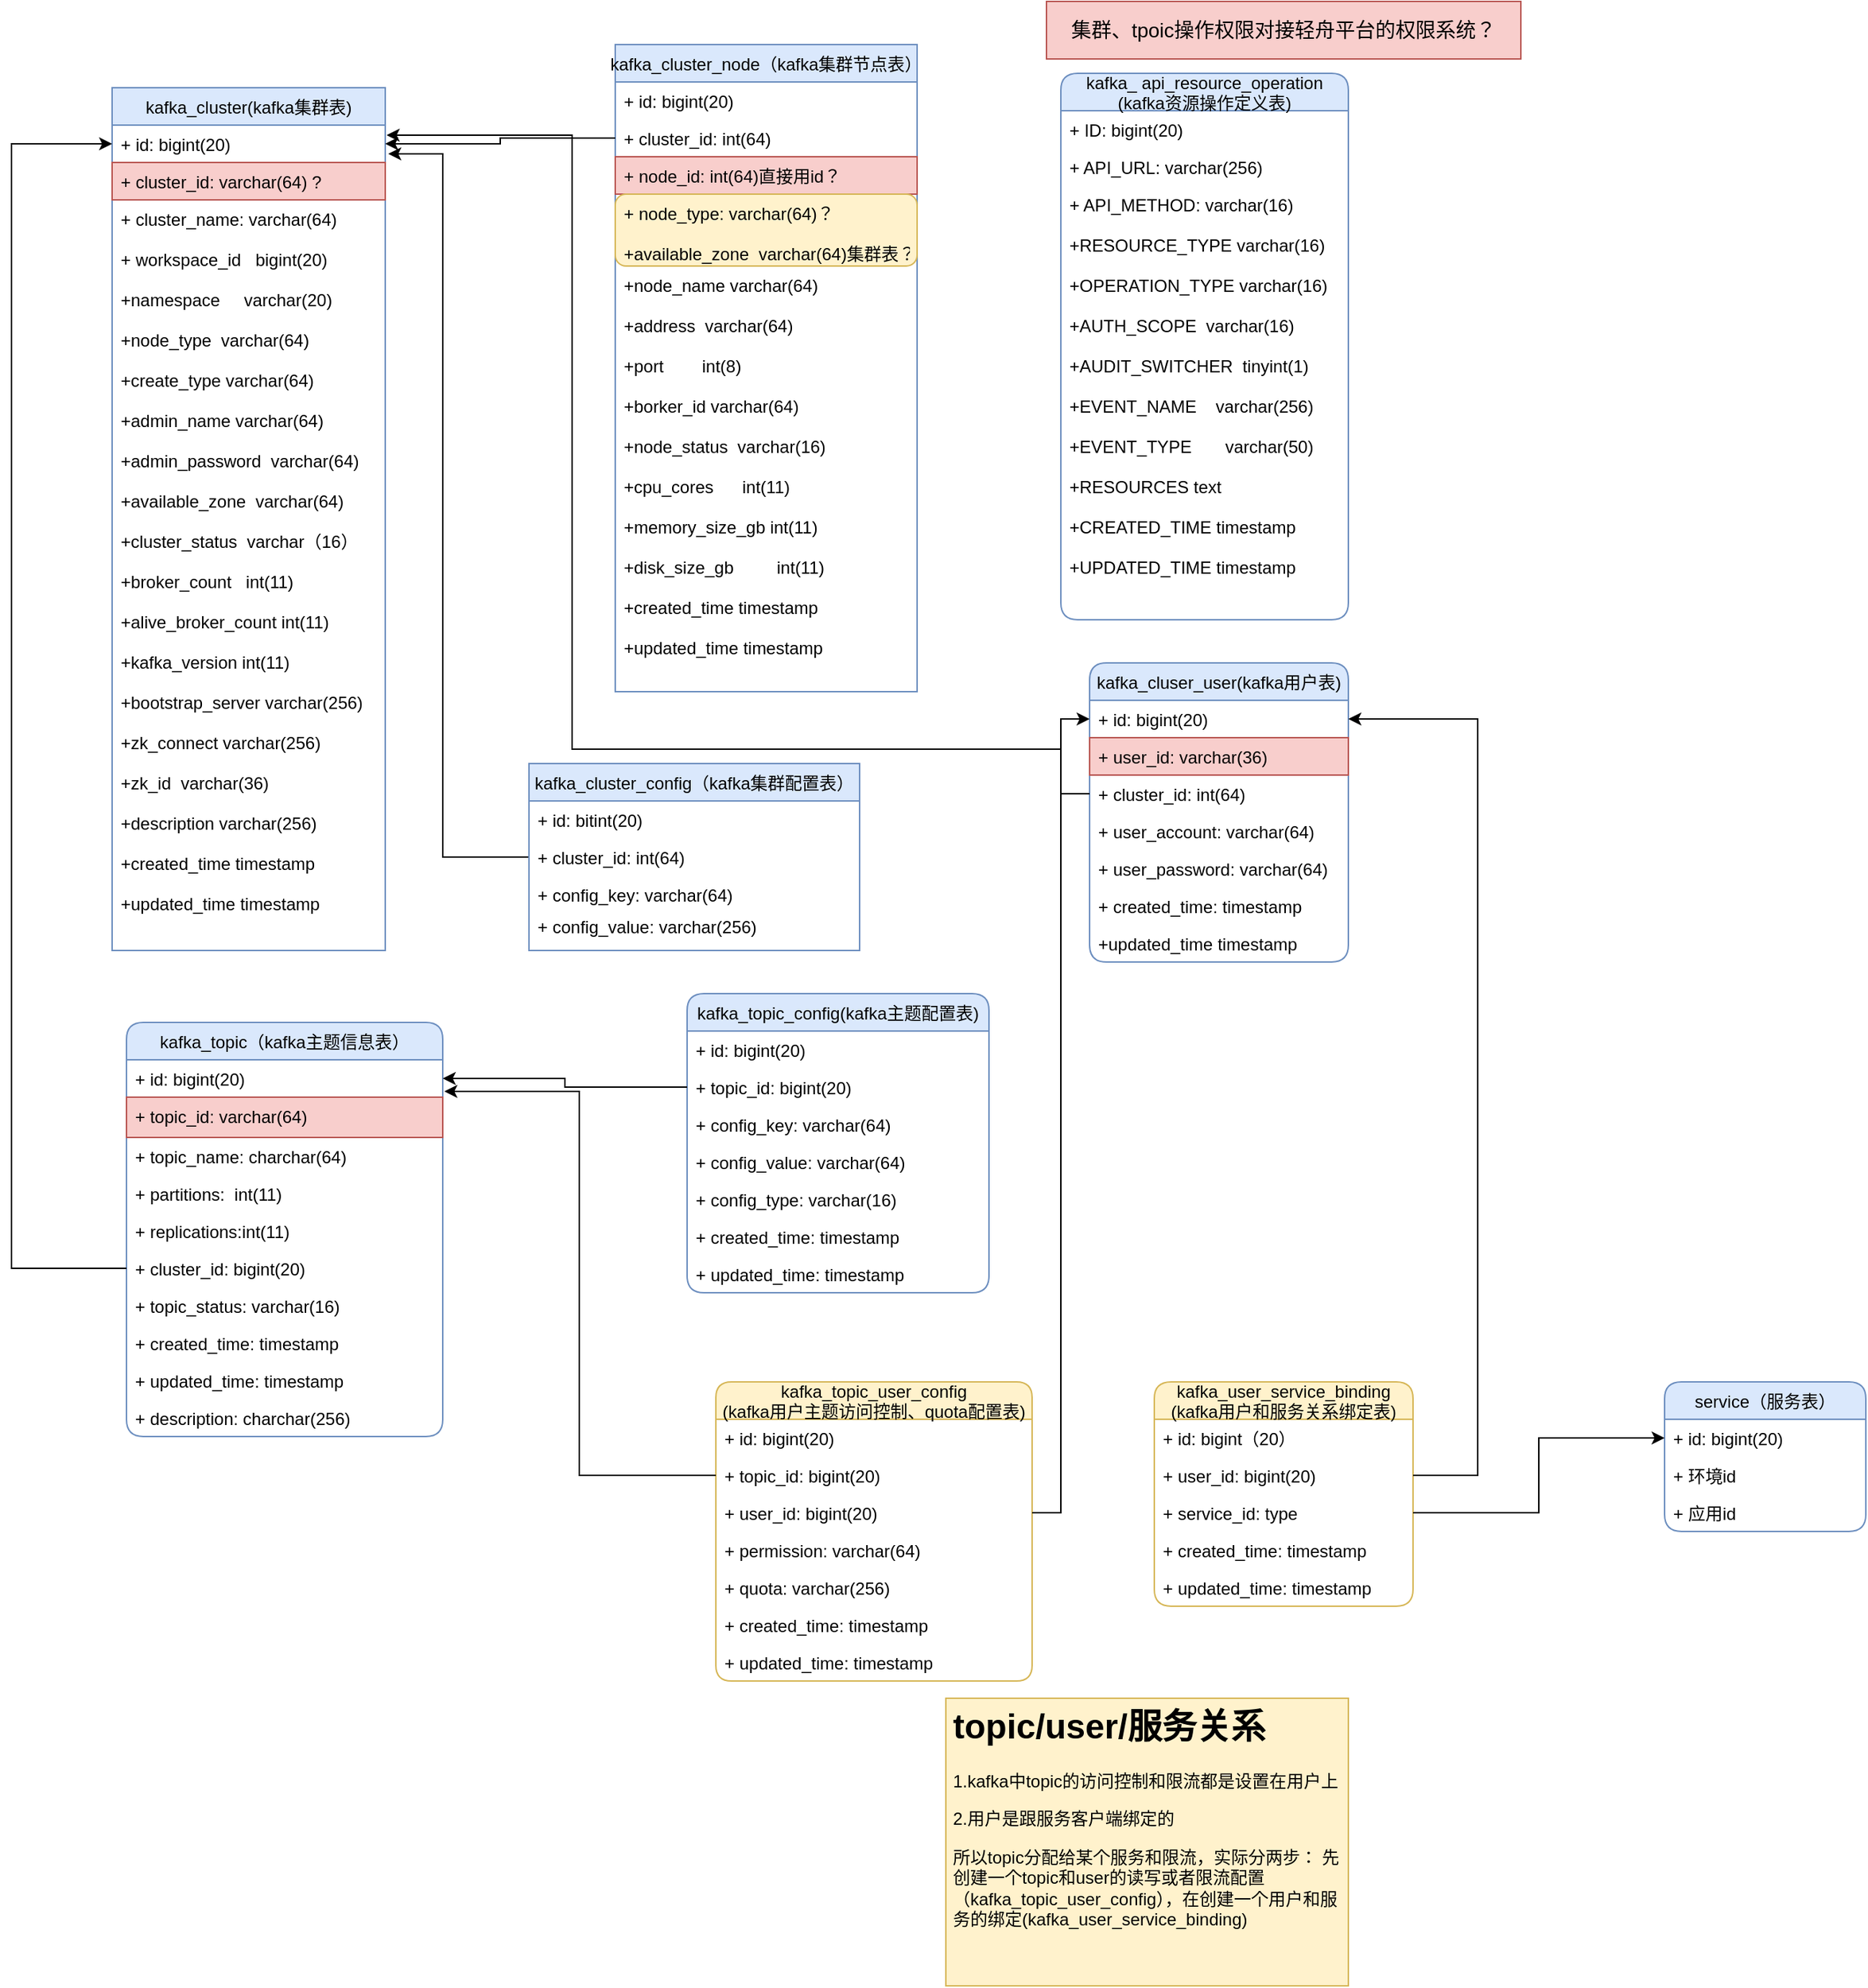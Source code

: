<mxfile version="14.7.2" type="github">
  <diagram name="Page-1" id="9f46799a-70d6-7492-0946-bef42562c5a5">
    <mxGraphModel dx="787" dy="461" grid="1" gridSize="10" guides="1" tooltips="1" connect="1" arrows="1" fold="1" page="1" pageScale="1" pageWidth="1100" pageHeight="850" background="none" math="0" shadow="0">
      <root>
        <mxCell id="0" />
        <mxCell id="1" parent="0" />
        <mxCell id="GtaQLyDvOYzaf2lnGROW-2" value="kafka_cluster(kafka集群表)" style="swimlane;fontStyle=0;childLayout=stackLayout;horizontal=1;startSize=26;fillColor=#dae8fc;horizontalStack=0;resizeParent=1;resizeParentMax=0;resizeLast=0;collapsible=1;marginBottom=0;strokeColor=#6c8ebf;" vertex="1" parent="1">
          <mxGeometry x="190" y="140" width="190" height="600" as="geometry">
            <mxRectangle x="190" y="140" width="100" height="26" as="alternateBounds" />
          </mxGeometry>
        </mxCell>
        <mxCell id="GtaQLyDvOYzaf2lnGROW-3" value="+ id: bigint(20)" style="text;strokeColor=none;fillColor=none;align=left;verticalAlign=top;spacingLeft=4;spacingRight=4;overflow=hidden;rotatable=0;points=[[0,0.5],[1,0.5]];portConstraint=eastwest;" vertex="1" parent="GtaQLyDvOYzaf2lnGROW-2">
          <mxGeometry y="26" width="190" height="26" as="geometry" />
        </mxCell>
        <mxCell id="GtaQLyDvOYzaf2lnGROW-4" value="+ cluster_id: varchar(64) ?" style="text;strokeColor=#b85450;fillColor=#f8cecc;align=left;verticalAlign=top;spacingLeft=4;spacingRight=4;overflow=hidden;rotatable=0;points=[[0,0.5],[1,0.5]];portConstraint=eastwest;" vertex="1" parent="GtaQLyDvOYzaf2lnGROW-2">
          <mxGeometry y="52" width="190" height="26" as="geometry" />
        </mxCell>
        <mxCell id="GtaQLyDvOYzaf2lnGROW-5" value="+ cluster_name: varchar(64)&#xa;&#xa;+ workspace_id   bigint(20)&#xa;&#xa;+namespace     varchar(20)&#xa;&#xa;+node_type  varchar(64)&#xa;&#xa;+create_type varchar(64)&#xa;&#xa;+admin_name varchar(64)&#xa;&#xa;+admin_password  varchar(64)&#xa;&#xa;+available_zone  varchar(64)&#xa;&#xa;+cluster_status  varchar（16）&#xa;&#xa;+broker_count   int(11)&#xa;&#xa;+alive_broker_count int(11)&#xa;&#xa;+kafka_version int(11)&#xa;&#xa;+bootstrap_server varchar(256)&#xa;&#xa;+zk_connect varchar(256)&#xa;&#xa;+zk_id  varchar(36)&#xa;&#xa;+description varchar(256) &#xa;&#xa;+created_time timestamp&#xa;&#xa;+updated_time timestamp" style="text;strokeColor=none;fillColor=none;align=left;verticalAlign=top;spacingLeft=4;spacingRight=4;overflow=hidden;rotatable=0;points=[[0,0.5],[1,0.5]];portConstraint=eastwest;" vertex="1" parent="GtaQLyDvOYzaf2lnGROW-2">
          <mxGeometry y="78" width="190" height="522" as="geometry" />
        </mxCell>
        <mxCell id="GtaQLyDvOYzaf2lnGROW-6" value="kafka_cluster_node（kafka集群节点表）" style="swimlane;fontStyle=0;childLayout=stackLayout;horizontal=1;startSize=26;fillColor=#dae8fc;horizontalStack=0;resizeParent=1;resizeParentMax=0;resizeLast=0;collapsible=1;marginBottom=0;strokeColor=#6c8ebf;" vertex="1" parent="1">
          <mxGeometry x="540" y="110" width="210" height="450" as="geometry">
            <mxRectangle x="480" y="140" width="140" height="26" as="alternateBounds" />
          </mxGeometry>
        </mxCell>
        <mxCell id="GtaQLyDvOYzaf2lnGROW-7" value="+ id: bigint(20)" style="text;strokeColor=none;fillColor=none;align=left;verticalAlign=top;spacingLeft=4;spacingRight=4;overflow=hidden;rotatable=0;points=[[0,0.5],[1,0.5]];portConstraint=eastwest;" vertex="1" parent="GtaQLyDvOYzaf2lnGROW-6">
          <mxGeometry y="26" width="210" height="26" as="geometry" />
        </mxCell>
        <mxCell id="GtaQLyDvOYzaf2lnGROW-8" value="+ cluster_id: int(64)" style="text;strokeColor=none;fillColor=none;align=left;verticalAlign=top;spacingLeft=4;spacingRight=4;overflow=hidden;rotatable=0;points=[[0,0.5],[1,0.5]];portConstraint=eastwest;" vertex="1" parent="GtaQLyDvOYzaf2lnGROW-6">
          <mxGeometry y="52" width="210" height="26" as="geometry" />
        </mxCell>
        <mxCell id="GtaQLyDvOYzaf2lnGROW-13" value="+ node_id: int(64)直接用id？" style="text;strokeColor=#b85450;fillColor=#f8cecc;align=left;verticalAlign=top;spacingLeft=4;spacingRight=4;overflow=hidden;rotatable=0;points=[[0,0.5],[1,0.5]];portConstraint=eastwest;" vertex="1" parent="GtaQLyDvOYzaf2lnGROW-6">
          <mxGeometry y="78" width="210" height="26" as="geometry" />
        </mxCell>
        <mxCell id="GtaQLyDvOYzaf2lnGROW-12" value="+ node_type: varchar(64)？&#xa;&#xa;+available_zone  varchar(64)集群表？" style="text;strokeColor=#d6b656;fillColor=#fff2cc;align=left;verticalAlign=top;spacingLeft=4;spacingRight=4;overflow=hidden;rotatable=0;points=[[0,0.5],[1,0.5]];portConstraint=eastwest;shadow=0;rounded=1;" vertex="1" parent="GtaQLyDvOYzaf2lnGROW-6">
          <mxGeometry y="104" width="210" height="50" as="geometry" />
        </mxCell>
        <mxCell id="GtaQLyDvOYzaf2lnGROW-9" value="+node_name varchar(64)&#xa;&#xa;+address  varchar(64)&#xa;&#xa;+port        int(8)&#xa;&#xa;+borker_id varchar(64)&#xa;&#xa;+node_status  varchar(16)&#xa;&#xa;+cpu_cores      int(11)&#xa;&#xa;+memory_size_gb int(11)&#xa;&#xa;+disk_size_gb         int(11)&#xa;&#xa;+created_time timestamp&#xa;&#xa;+updated_time timestamp" style="text;strokeColor=none;fillColor=none;align=left;verticalAlign=top;spacingLeft=4;spacingRight=4;overflow=hidden;rotatable=0;points=[[0,0.5],[1,0.5]];portConstraint=eastwest;" vertex="1" parent="GtaQLyDvOYzaf2lnGROW-6">
          <mxGeometry y="154" width="210" height="296" as="geometry" />
        </mxCell>
        <mxCell id="GtaQLyDvOYzaf2lnGROW-10" style="edgeStyle=orthogonalEdgeStyle;rounded=0;orthogonalLoop=1;jettySize=auto;html=1;fontColor=#000000;" edge="1" parent="1" source="GtaQLyDvOYzaf2lnGROW-8" target="GtaQLyDvOYzaf2lnGROW-3">
          <mxGeometry relative="1" as="geometry" />
        </mxCell>
        <mxCell id="GtaQLyDvOYzaf2lnGROW-19" style="edgeStyle=orthogonalEdgeStyle;rounded=0;orthogonalLoop=1;jettySize=auto;html=1;fontColor=#000000;entryX=1.011;entryY=0.769;entryDx=0;entryDy=0;entryPerimeter=0;" edge="1" parent="1" source="GtaQLyDvOYzaf2lnGROW-14" target="GtaQLyDvOYzaf2lnGROW-3">
          <mxGeometry relative="1" as="geometry">
            <mxPoint x="400" y="300" as="targetPoint" />
            <Array as="points">
              <mxPoint x="420" y="675" />
              <mxPoint x="420" y="186" />
            </Array>
          </mxGeometry>
        </mxCell>
        <mxCell id="GtaQLyDvOYzaf2lnGROW-14" value="kafka_cluster_config（kafka集群配置表）" style="swimlane;fontStyle=0;childLayout=stackLayout;horizontal=1;startSize=26;fillColor=#dae8fc;horizontalStack=0;resizeParent=1;resizeParentMax=0;resizeLast=0;collapsible=1;marginBottom=0;labelBackgroundColor=none;strokeColor=#6c8ebf;swimlaneLine=1;" vertex="1" parent="1">
          <mxGeometry x="480" y="610" width="230" height="130" as="geometry" />
        </mxCell>
        <mxCell id="GtaQLyDvOYzaf2lnGROW-15" value="+ id: bitint(20)" style="text;strokeColor=none;fillColor=none;align=left;verticalAlign=top;spacingLeft=4;spacingRight=4;overflow=hidden;rotatable=0;points=[[0,0.5],[1,0.5]];portConstraint=eastwest;" vertex="1" parent="GtaQLyDvOYzaf2lnGROW-14">
          <mxGeometry y="26" width="230" height="26" as="geometry" />
        </mxCell>
        <mxCell id="GtaQLyDvOYzaf2lnGROW-16" value="+ cluster_id: int(64)" style="text;strokeColor=none;fillColor=none;align=left;verticalAlign=top;spacingLeft=4;spacingRight=4;overflow=hidden;rotatable=0;points=[[0,0.5],[1,0.5]];portConstraint=eastwest;" vertex="1" parent="GtaQLyDvOYzaf2lnGROW-14">
          <mxGeometry y="52" width="230" height="26" as="geometry" />
        </mxCell>
        <mxCell id="GtaQLyDvOYzaf2lnGROW-17" value="+ config_key: varchar(64)" style="text;strokeColor=none;fillColor=none;align=left;verticalAlign=top;spacingLeft=4;spacingRight=4;overflow=hidden;rotatable=0;points=[[0,0.5],[1,0.5]];portConstraint=eastwest;" vertex="1" parent="GtaQLyDvOYzaf2lnGROW-14">
          <mxGeometry y="78" width="230" height="22" as="geometry" />
        </mxCell>
        <mxCell id="GtaQLyDvOYzaf2lnGROW-18" value="+ config_value: varchar(256)" style="text;strokeColor=none;fillColor=none;align=left;verticalAlign=top;spacingLeft=4;spacingRight=4;overflow=hidden;rotatable=0;points=[[0,0.5],[1,0.5]];portConstraint=eastwest;" vertex="1" parent="GtaQLyDvOYzaf2lnGROW-14">
          <mxGeometry y="100" width="230" height="30" as="geometry" />
        </mxCell>
        <mxCell id="GtaQLyDvOYzaf2lnGROW-20" value="kafka_ api_resource_operation&#xa;(kafka资源操作定义表)" style="swimlane;fontStyle=0;childLayout=stackLayout;horizontal=1;startSize=26;fillColor=#dae8fc;horizontalStack=0;resizeParent=1;resizeParentMax=0;resizeLast=0;collapsible=1;marginBottom=0;rounded=1;shadow=0;labelBackgroundColor=none;strokeColor=#6c8ebf;" vertex="1" parent="1">
          <mxGeometry x="850" y="130" width="200" height="380" as="geometry" />
        </mxCell>
        <mxCell id="GtaQLyDvOYzaf2lnGROW-21" value="+ ID: bigint(20)" style="text;strokeColor=none;fillColor=none;align=left;verticalAlign=top;spacingLeft=4;spacingRight=4;overflow=hidden;rotatable=0;points=[[0,0.5],[1,0.5]];portConstraint=eastwest;" vertex="1" parent="GtaQLyDvOYzaf2lnGROW-20">
          <mxGeometry y="26" width="200" height="26" as="geometry" />
        </mxCell>
        <mxCell id="GtaQLyDvOYzaf2lnGROW-22" value="+ API_URL: varchar(256)" style="text;strokeColor=none;fillColor=none;align=left;verticalAlign=top;spacingLeft=4;spacingRight=4;overflow=hidden;rotatable=0;points=[[0,0.5],[1,0.5]];portConstraint=eastwest;" vertex="1" parent="GtaQLyDvOYzaf2lnGROW-20">
          <mxGeometry y="52" width="200" height="26" as="geometry" />
        </mxCell>
        <mxCell id="GtaQLyDvOYzaf2lnGROW-23" value="+ API_METHOD: varchar(16)&#xa;&#xa;+RESOURCE_TYPE varchar(16)&#xa;&#xa;+OPERATION_TYPE varchar(16)&#xa;&#xa;+AUTH_SCOPE  varchar(16)&#xa;&#xa;+AUDIT_SWITCHER  tinyint(1)&#xa;&#xa;+EVENT_NAME    varchar(256)&#xa;&#xa;+EVENT_TYPE       varchar(50)&#xa;&#xa;+RESOURCES text&#xa;&#xa;+CREATED_TIME timestamp&#xa;&#xa;+UPDATED_TIME timestamp&#xa;&#xa;" style="text;strokeColor=none;fillColor=none;align=left;verticalAlign=top;spacingLeft=4;spacingRight=4;overflow=hidden;rotatable=0;points=[[0,0.5],[1,0.5]];portConstraint=eastwest;" vertex="1" parent="GtaQLyDvOYzaf2lnGROW-20">
          <mxGeometry y="78" width="200" height="302" as="geometry" />
        </mxCell>
        <mxCell id="GtaQLyDvOYzaf2lnGROW-24" value="kafka_cluser_user(kafka用户表)" style="swimlane;fontStyle=0;childLayout=stackLayout;horizontal=1;startSize=26;fillColor=#dae8fc;horizontalStack=0;resizeParent=1;resizeParentMax=0;resizeLast=0;collapsible=1;marginBottom=0;rounded=1;shadow=0;labelBackgroundColor=none;strokeColor=#6c8ebf;" vertex="1" parent="1">
          <mxGeometry x="870" y="540" width="180" height="208" as="geometry" />
        </mxCell>
        <mxCell id="GtaQLyDvOYzaf2lnGROW-25" value="+ id: bigint(20)" style="text;strokeColor=none;fillColor=none;align=left;verticalAlign=top;spacingLeft=4;spacingRight=4;overflow=hidden;rotatable=0;points=[[0,0.5],[1,0.5]];portConstraint=eastwest;" vertex="1" parent="GtaQLyDvOYzaf2lnGROW-24">
          <mxGeometry y="26" width="180" height="26" as="geometry" />
        </mxCell>
        <mxCell id="GtaQLyDvOYzaf2lnGROW-26" value="+ user_id: varchar(36)" style="text;strokeColor=#b85450;fillColor=#f8cecc;align=left;verticalAlign=top;spacingLeft=4;spacingRight=4;overflow=hidden;rotatable=0;points=[[0,0.5],[1,0.5]];portConstraint=eastwest;" vertex="1" parent="GtaQLyDvOYzaf2lnGROW-24">
          <mxGeometry y="52" width="180" height="26" as="geometry" />
        </mxCell>
        <mxCell id="GtaQLyDvOYzaf2lnGROW-28" value="+ cluster_id: int(64)&#xa;&#xa;&#xa;" style="text;strokeColor=none;fillColor=none;align=left;verticalAlign=top;spacingLeft=4;spacingRight=4;overflow=hidden;rotatable=0;points=[[0,0.5],[1,0.5]];portConstraint=eastwest;" vertex="1" parent="GtaQLyDvOYzaf2lnGROW-24">
          <mxGeometry y="78" width="180" height="26" as="geometry" />
        </mxCell>
        <mxCell id="GtaQLyDvOYzaf2lnGROW-32" value="+ user_account: varchar(64)&#xa;&#xa;&#xa;" style="text;strokeColor=none;fillColor=none;align=left;verticalAlign=top;spacingLeft=4;spacingRight=4;overflow=hidden;rotatable=0;points=[[0,0.5],[1,0.5]];portConstraint=eastwest;" vertex="1" parent="GtaQLyDvOYzaf2lnGROW-24">
          <mxGeometry y="104" width="180" height="26" as="geometry" />
        </mxCell>
        <mxCell id="GtaQLyDvOYzaf2lnGROW-31" value="+ user_password: varchar(64)&#xa;" style="text;strokeColor=none;fillColor=none;align=left;verticalAlign=top;spacingLeft=4;spacingRight=4;overflow=hidden;rotatable=0;points=[[0,0.5],[1,0.5]];portConstraint=eastwest;" vertex="1" parent="GtaQLyDvOYzaf2lnGROW-24">
          <mxGeometry y="130" width="180" height="26" as="geometry" />
        </mxCell>
        <mxCell id="GtaQLyDvOYzaf2lnGROW-30" value="+ created_time: timestamp&#xa;&#xa;&#xa;" style="text;strokeColor=none;fillColor=none;align=left;verticalAlign=top;spacingLeft=4;spacingRight=4;overflow=hidden;rotatable=0;points=[[0,0.5],[1,0.5]];portConstraint=eastwest;" vertex="1" parent="GtaQLyDvOYzaf2lnGROW-24">
          <mxGeometry y="156" width="180" height="26" as="geometry" />
        </mxCell>
        <mxCell id="GtaQLyDvOYzaf2lnGROW-27" value="+updated_time timestamp" style="text;strokeColor=none;fillColor=none;align=left;verticalAlign=top;spacingLeft=4;spacingRight=4;overflow=hidden;rotatable=0;points=[[0,0.5],[1,0.5]];portConstraint=eastwest;" vertex="1" parent="GtaQLyDvOYzaf2lnGROW-24">
          <mxGeometry y="182" width="180" height="26" as="geometry" />
        </mxCell>
        <mxCell id="GtaQLyDvOYzaf2lnGROW-33" value="&lt;font style=&quot;font-size: 14px&quot;&gt;集群、tpoic操作权限对接轻舟平台的权限系统？&lt;/font&gt;" style="text;html=1;strokeColor=#b85450;fillColor=#f8cecc;align=center;verticalAlign=middle;whiteSpace=wrap;rounded=0;shadow=0;labelBackgroundColor=none;strokeWidth=1;" vertex="1" parent="1">
          <mxGeometry x="840" y="80" width="330" height="40" as="geometry" />
        </mxCell>
        <mxCell id="GtaQLyDvOYzaf2lnGROW-34" value="kafka_topic（kafka主题信息表）" style="swimlane;fontStyle=0;childLayout=stackLayout;horizontal=1;startSize=26;fillColor=#dae8fc;horizontalStack=0;resizeParent=1;resizeParentMax=0;resizeLast=0;collapsible=1;marginBottom=0;rounded=1;shadow=0;labelBackgroundColor=none;strokeColor=#6c8ebf;strokeWidth=1;" vertex="1" parent="1">
          <mxGeometry x="200" y="790" width="220" height="288" as="geometry" />
        </mxCell>
        <mxCell id="GtaQLyDvOYzaf2lnGROW-35" value="+ id: bigint(20)" style="text;strokeColor=none;fillColor=none;align=left;verticalAlign=top;spacingLeft=4;spacingRight=4;overflow=hidden;rotatable=0;points=[[0,0.5],[1,0.5]];portConstraint=eastwest;" vertex="1" parent="GtaQLyDvOYzaf2lnGROW-34">
          <mxGeometry y="26" width="220" height="26" as="geometry" />
        </mxCell>
        <mxCell id="GtaQLyDvOYzaf2lnGROW-36" value="+ topic_id: varchar(64)" style="text;strokeColor=#b85450;fillColor=#f8cecc;align=left;verticalAlign=top;spacingLeft=4;spacingRight=4;overflow=hidden;rotatable=0;points=[[0,0.5],[1,0.5]];portConstraint=eastwest;" vertex="1" parent="GtaQLyDvOYzaf2lnGROW-34">
          <mxGeometry y="52" width="220" height="28" as="geometry" />
        </mxCell>
        <mxCell id="GtaQLyDvOYzaf2lnGROW-43" value="+ topic_name: charchar(64)" style="text;strokeColor=none;fillColor=none;align=left;verticalAlign=top;spacingLeft=4;spacingRight=4;overflow=hidden;rotatable=0;points=[[0,0.5],[1,0.5]];portConstraint=eastwest;" vertex="1" parent="GtaQLyDvOYzaf2lnGROW-34">
          <mxGeometry y="80" width="220" height="26" as="geometry" />
        </mxCell>
        <mxCell id="GtaQLyDvOYzaf2lnGROW-42" value="+ partitions:  int(11)" style="text;strokeColor=none;fillColor=none;align=left;verticalAlign=top;spacingLeft=4;spacingRight=4;overflow=hidden;rotatable=0;points=[[0,0.5],[1,0.5]];portConstraint=eastwest;" vertex="1" parent="GtaQLyDvOYzaf2lnGROW-34">
          <mxGeometry y="106" width="220" height="26" as="geometry" />
        </mxCell>
        <mxCell id="GtaQLyDvOYzaf2lnGROW-41" value="+ replications:int(11)" style="text;strokeColor=none;fillColor=none;align=left;verticalAlign=top;spacingLeft=4;spacingRight=4;overflow=hidden;rotatable=0;points=[[0,0.5],[1,0.5]];portConstraint=eastwest;" vertex="1" parent="GtaQLyDvOYzaf2lnGROW-34">
          <mxGeometry y="132" width="220" height="26" as="geometry" />
        </mxCell>
        <mxCell id="GtaQLyDvOYzaf2lnGROW-40" value="+ cluster_id: bigint(20)" style="text;strokeColor=none;fillColor=none;align=left;verticalAlign=top;spacingLeft=4;spacingRight=4;overflow=hidden;rotatable=0;points=[[0,0.5],[1,0.5]];portConstraint=eastwest;" vertex="1" parent="GtaQLyDvOYzaf2lnGROW-34">
          <mxGeometry y="158" width="220" height="26" as="geometry" />
        </mxCell>
        <mxCell id="GtaQLyDvOYzaf2lnGROW-39" value="+ topic_status: varchar(16)" style="text;strokeColor=none;fillColor=none;align=left;verticalAlign=top;spacingLeft=4;spacingRight=4;overflow=hidden;rotatable=0;points=[[0,0.5],[1,0.5]];portConstraint=eastwest;" vertex="1" parent="GtaQLyDvOYzaf2lnGROW-34">
          <mxGeometry y="184" width="220" height="26" as="geometry" />
        </mxCell>
        <mxCell id="GtaQLyDvOYzaf2lnGROW-46" value="+ created_time: timestamp" style="text;strokeColor=none;fillColor=none;align=left;verticalAlign=top;spacingLeft=4;spacingRight=4;overflow=hidden;rotatable=0;points=[[0,0.5],[1,0.5]];portConstraint=eastwest;" vertex="1" parent="GtaQLyDvOYzaf2lnGROW-34">
          <mxGeometry y="210" width="220" height="26" as="geometry" />
        </mxCell>
        <mxCell id="GtaQLyDvOYzaf2lnGROW-38" value="+ updated_time: timestamp" style="text;strokeColor=none;fillColor=none;align=left;verticalAlign=top;spacingLeft=4;spacingRight=4;overflow=hidden;rotatable=0;points=[[0,0.5],[1,0.5]];portConstraint=eastwest;" vertex="1" parent="GtaQLyDvOYzaf2lnGROW-34">
          <mxGeometry y="236" width="220" height="26" as="geometry" />
        </mxCell>
        <mxCell id="GtaQLyDvOYzaf2lnGROW-37" value="+ description: charchar(256)" style="text;strokeColor=none;fillColor=none;align=left;verticalAlign=top;spacingLeft=4;spacingRight=4;overflow=hidden;rotatable=0;points=[[0,0.5],[1,0.5]];portConstraint=eastwest;" vertex="1" parent="GtaQLyDvOYzaf2lnGROW-34">
          <mxGeometry y="262" width="220" height="26" as="geometry" />
        </mxCell>
        <mxCell id="GtaQLyDvOYzaf2lnGROW-45" style="edgeStyle=orthogonalEdgeStyle;rounded=0;orthogonalLoop=1;jettySize=auto;html=1;fontColor=#000000;entryX=0;entryY=0.5;entryDx=0;entryDy=0;" edge="1" parent="1" source="GtaQLyDvOYzaf2lnGROW-40" target="GtaQLyDvOYzaf2lnGROW-3">
          <mxGeometry relative="1" as="geometry">
            <mxPoint x="130" y="440" as="targetPoint" />
            <Array as="points">
              <mxPoint x="120" y="961" />
              <mxPoint x="120" y="179" />
            </Array>
          </mxGeometry>
        </mxCell>
        <mxCell id="GtaQLyDvOYzaf2lnGROW-47" style="edgeStyle=orthogonalEdgeStyle;rounded=0;orthogonalLoop=1;jettySize=auto;html=1;entryX=1.005;entryY=0.269;entryDx=0;entryDy=0;entryPerimeter=0;fontColor=#000000;exitX=0;exitY=0.5;exitDx=0;exitDy=0;" edge="1" parent="1" source="GtaQLyDvOYzaf2lnGROW-28" target="GtaQLyDvOYzaf2lnGROW-3">
          <mxGeometry relative="1" as="geometry">
            <Array as="points">
              <mxPoint x="850" y="631" />
              <mxPoint x="850" y="600" />
              <mxPoint x="510" y="600" />
              <mxPoint x="510" y="173" />
            </Array>
          </mxGeometry>
        </mxCell>
        <mxCell id="GtaQLyDvOYzaf2lnGROW-57" value="kafka_topic_config(kafka主题配置表)" style="swimlane;fontStyle=0;childLayout=stackLayout;horizontal=1;startSize=26;fillColor=#dae8fc;horizontalStack=0;resizeParent=1;resizeParentMax=0;resizeLast=0;collapsible=1;marginBottom=0;rounded=1;shadow=0;labelBackgroundColor=none;strokeColor=#6c8ebf;strokeWidth=1;" vertex="1" parent="1">
          <mxGeometry x="590" y="770" width="210" height="208" as="geometry" />
        </mxCell>
        <mxCell id="GtaQLyDvOYzaf2lnGROW-58" value="+ id: bigint(20)" style="text;strokeColor=none;fillColor=none;align=left;verticalAlign=top;spacingLeft=4;spacingRight=4;overflow=hidden;rotatable=0;points=[[0,0.5],[1,0.5]];portConstraint=eastwest;" vertex="1" parent="GtaQLyDvOYzaf2lnGROW-57">
          <mxGeometry y="26" width="210" height="26" as="geometry" />
        </mxCell>
        <mxCell id="GtaQLyDvOYzaf2lnGROW-59" value="+ topic_id: bigint(20)" style="text;strokeColor=none;fillColor=none;align=left;verticalAlign=top;spacingLeft=4;spacingRight=4;overflow=hidden;rotatable=0;points=[[0,0.5],[1,0.5]];portConstraint=eastwest;" vertex="1" parent="GtaQLyDvOYzaf2lnGROW-57">
          <mxGeometry y="52" width="210" height="26" as="geometry" />
        </mxCell>
        <mxCell id="GtaQLyDvOYzaf2lnGROW-64" value="+ config_key: varchar(64)" style="text;strokeColor=none;fillColor=none;align=left;verticalAlign=top;spacingLeft=4;spacingRight=4;overflow=hidden;rotatable=0;points=[[0,0.5],[1,0.5]];portConstraint=eastwest;fontColor=#000000;" vertex="1" parent="GtaQLyDvOYzaf2lnGROW-57">
          <mxGeometry y="78" width="210" height="26" as="geometry" />
        </mxCell>
        <mxCell id="GtaQLyDvOYzaf2lnGROW-65" value="+ config_value: varchar(64)" style="text;strokeColor=none;fillColor=none;align=left;verticalAlign=top;spacingLeft=4;spacingRight=4;overflow=hidden;rotatable=0;points=[[0,0.5],[1,0.5]];portConstraint=eastwest;fontColor=#000000;" vertex="1" parent="GtaQLyDvOYzaf2lnGROW-57">
          <mxGeometry y="104" width="210" height="26" as="geometry" />
        </mxCell>
        <mxCell id="GtaQLyDvOYzaf2lnGROW-63" value="+ config_type: varchar(16)" style="text;strokeColor=none;fillColor=none;align=left;verticalAlign=top;spacingLeft=4;spacingRight=4;overflow=hidden;rotatable=0;points=[[0,0.5],[1,0.5]];portConstraint=eastwest;fontColor=#000000;" vertex="1" parent="GtaQLyDvOYzaf2lnGROW-57">
          <mxGeometry y="130" width="210" height="26" as="geometry" />
        </mxCell>
        <mxCell id="GtaQLyDvOYzaf2lnGROW-66" value="+ created_time: timestamp" style="text;strokeColor=none;fillColor=none;align=left;verticalAlign=top;spacingLeft=4;spacingRight=4;overflow=hidden;rotatable=0;points=[[0,0.5],[1,0.5]];portConstraint=eastwest;fontColor=#000000;" vertex="1" parent="GtaQLyDvOYzaf2lnGROW-57">
          <mxGeometry y="156" width="210" height="26" as="geometry" />
        </mxCell>
        <mxCell id="GtaQLyDvOYzaf2lnGROW-60" value="+ updated_time: timestamp" style="text;strokeColor=none;fillColor=none;align=left;verticalAlign=top;spacingLeft=4;spacingRight=4;overflow=hidden;rotatable=0;points=[[0,0.5],[1,0.5]];portConstraint=eastwest;" vertex="1" parent="GtaQLyDvOYzaf2lnGROW-57">
          <mxGeometry y="182" width="210" height="26" as="geometry" />
        </mxCell>
        <mxCell id="GtaQLyDvOYzaf2lnGROW-62" style="edgeStyle=orthogonalEdgeStyle;rounded=0;orthogonalLoop=1;jettySize=auto;html=1;entryX=1;entryY=0.5;entryDx=0;entryDy=0;fontColor=#000000;" edge="1" parent="1" source="GtaQLyDvOYzaf2lnGROW-59" target="GtaQLyDvOYzaf2lnGROW-35">
          <mxGeometry relative="1" as="geometry" />
        </mxCell>
        <mxCell id="GtaQLyDvOYzaf2lnGROW-67" value="kafka_topic_user_config&#xa;(kafka用户主题访问控制、quota配置表)" style="swimlane;fontStyle=0;childLayout=stackLayout;horizontal=1;startSize=26;fillColor=#fff2cc;horizontalStack=0;resizeParent=1;resizeParentMax=0;resizeLast=0;collapsible=1;marginBottom=0;rounded=1;shadow=0;labelBackgroundColor=none;strokeColor=#d6b656;strokeWidth=1;arcSize=14;" vertex="1" parent="1">
          <mxGeometry x="610" y="1040" width="220" height="208" as="geometry" />
        </mxCell>
        <mxCell id="GtaQLyDvOYzaf2lnGROW-68" value="+ id: bigint(20)" style="text;strokeColor=none;fillColor=none;align=left;verticalAlign=top;spacingLeft=4;spacingRight=4;overflow=hidden;rotatable=0;points=[[0,0.5],[1,0.5]];portConstraint=eastwest;" vertex="1" parent="GtaQLyDvOYzaf2lnGROW-67">
          <mxGeometry y="26" width="220" height="26" as="geometry" />
        </mxCell>
        <mxCell id="GtaQLyDvOYzaf2lnGROW-69" value="+ topic_id: bigint(20)" style="text;strokeColor=none;fillColor=none;align=left;verticalAlign=top;spacingLeft=4;spacingRight=4;overflow=hidden;rotatable=0;points=[[0,0.5],[1,0.5]];portConstraint=eastwest;" vertex="1" parent="GtaQLyDvOYzaf2lnGROW-67">
          <mxGeometry y="52" width="220" height="26" as="geometry" />
        </mxCell>
        <mxCell id="GtaQLyDvOYzaf2lnGROW-74" value="+ user_id: bigint(20)" style="text;strokeColor=none;fillColor=none;align=left;verticalAlign=top;spacingLeft=4;spacingRight=4;overflow=hidden;rotatable=0;points=[[0,0.5],[1,0.5]];portConstraint=eastwest;" vertex="1" parent="GtaQLyDvOYzaf2lnGROW-67">
          <mxGeometry y="78" width="220" height="26" as="geometry" />
        </mxCell>
        <mxCell id="GtaQLyDvOYzaf2lnGROW-76" value="+ permission: varchar(64)" style="text;strokeColor=none;fillColor=none;align=left;verticalAlign=top;spacingLeft=4;spacingRight=4;overflow=hidden;rotatable=0;points=[[0,0.5],[1,0.5]];portConstraint=eastwest;" vertex="1" parent="GtaQLyDvOYzaf2lnGROW-67">
          <mxGeometry y="104" width="220" height="26" as="geometry" />
        </mxCell>
        <mxCell id="GtaQLyDvOYzaf2lnGROW-75" value="+ quota: varchar(256)" style="text;strokeColor=none;fillColor=none;align=left;verticalAlign=top;spacingLeft=4;spacingRight=4;overflow=hidden;rotatable=0;points=[[0,0.5],[1,0.5]];portConstraint=eastwest;" vertex="1" parent="GtaQLyDvOYzaf2lnGROW-67">
          <mxGeometry y="130" width="220" height="26" as="geometry" />
        </mxCell>
        <mxCell id="GtaQLyDvOYzaf2lnGROW-73" value="+ created_time: timestamp" style="text;strokeColor=none;fillColor=none;align=left;verticalAlign=top;spacingLeft=4;spacingRight=4;overflow=hidden;rotatable=0;points=[[0,0.5],[1,0.5]];portConstraint=eastwest;" vertex="1" parent="GtaQLyDvOYzaf2lnGROW-67">
          <mxGeometry y="156" width="220" height="26" as="geometry" />
        </mxCell>
        <mxCell id="GtaQLyDvOYzaf2lnGROW-70" value="+ updated_time: timestamp" style="text;strokeColor=none;fillColor=none;align=left;verticalAlign=top;spacingLeft=4;spacingRight=4;overflow=hidden;rotatable=0;points=[[0,0.5],[1,0.5]];portConstraint=eastwest;" vertex="1" parent="GtaQLyDvOYzaf2lnGROW-67">
          <mxGeometry y="182" width="220" height="26" as="geometry" />
        </mxCell>
        <mxCell id="GtaQLyDvOYzaf2lnGROW-71" style="edgeStyle=orthogonalEdgeStyle;rounded=0;orthogonalLoop=1;jettySize=auto;html=1;exitX=0;exitY=0.5;exitDx=0;exitDy=0;entryX=1.005;entryY=0.846;entryDx=0;entryDy=0;entryPerimeter=0;fontColor=#000000;" edge="1" parent="1" source="GtaQLyDvOYzaf2lnGROW-69" target="GtaQLyDvOYzaf2lnGROW-35">
          <mxGeometry relative="1" as="geometry" />
        </mxCell>
        <mxCell id="GtaQLyDvOYzaf2lnGROW-72" style="edgeStyle=orthogonalEdgeStyle;rounded=0;orthogonalLoop=1;jettySize=auto;html=1;fontColor=#000000;entryX=0;entryY=0.5;entryDx=0;entryDy=0;" edge="1" parent="1" source="GtaQLyDvOYzaf2lnGROW-74" target="GtaQLyDvOYzaf2lnGROW-25">
          <mxGeometry relative="1" as="geometry">
            <mxPoint x="850" y="610" as="targetPoint" />
          </mxGeometry>
        </mxCell>
        <mxCell id="GtaQLyDvOYzaf2lnGROW-77" value="kafka_user_service_binding&#xa;(kafka用户和服务关系绑定表)" style="swimlane;fontStyle=0;childLayout=stackLayout;horizontal=1;startSize=26;fillColor=#fff2cc;horizontalStack=0;resizeParent=1;resizeParentMax=0;resizeLast=0;collapsible=1;marginBottom=0;rounded=1;shadow=0;labelBackgroundColor=none;strokeColor=#d6b656;strokeWidth=1;" vertex="1" parent="1">
          <mxGeometry x="915" y="1040" width="180" height="156" as="geometry" />
        </mxCell>
        <mxCell id="GtaQLyDvOYzaf2lnGROW-78" value="+ id: bigint（20）" style="text;strokeColor=none;fillColor=none;align=left;verticalAlign=top;spacingLeft=4;spacingRight=4;overflow=hidden;rotatable=0;points=[[0,0.5],[1,0.5]];portConstraint=eastwest;" vertex="1" parent="GtaQLyDvOYzaf2lnGROW-77">
          <mxGeometry y="26" width="180" height="26" as="geometry" />
        </mxCell>
        <mxCell id="GtaQLyDvOYzaf2lnGROW-79" value="+ user_id: bigint(20)" style="text;strokeColor=none;fillColor=none;align=left;verticalAlign=top;spacingLeft=4;spacingRight=4;overflow=hidden;rotatable=0;points=[[0,0.5],[1,0.5]];portConstraint=eastwest;" vertex="1" parent="GtaQLyDvOYzaf2lnGROW-77">
          <mxGeometry y="52" width="180" height="26" as="geometry" />
        </mxCell>
        <mxCell id="GtaQLyDvOYzaf2lnGROW-82" value="+ service_id: type" style="text;strokeColor=none;fillColor=none;align=left;verticalAlign=top;spacingLeft=4;spacingRight=4;overflow=hidden;rotatable=0;points=[[0,0.5],[1,0.5]];portConstraint=eastwest;" vertex="1" parent="GtaQLyDvOYzaf2lnGROW-77">
          <mxGeometry y="78" width="180" height="26" as="geometry" />
        </mxCell>
        <mxCell id="GtaQLyDvOYzaf2lnGROW-81" value="+ created_time: timestamp" style="text;strokeColor=none;fillColor=none;align=left;verticalAlign=top;spacingLeft=4;spacingRight=4;overflow=hidden;rotatable=0;points=[[0,0.5],[1,0.5]];portConstraint=eastwest;" vertex="1" parent="GtaQLyDvOYzaf2lnGROW-77">
          <mxGeometry y="104" width="180" height="26" as="geometry" />
        </mxCell>
        <mxCell id="GtaQLyDvOYzaf2lnGROW-80" value="+ updated_time: timestamp" style="text;strokeColor=none;fillColor=none;align=left;verticalAlign=top;spacingLeft=4;spacingRight=4;overflow=hidden;rotatable=0;points=[[0,0.5],[1,0.5]];portConstraint=eastwest;" vertex="1" parent="GtaQLyDvOYzaf2lnGROW-77">
          <mxGeometry y="130" width="180" height="26" as="geometry" />
        </mxCell>
        <mxCell id="GtaQLyDvOYzaf2lnGROW-83" style="edgeStyle=orthogonalEdgeStyle;rounded=0;orthogonalLoop=1;jettySize=auto;html=1;exitX=1;exitY=0.5;exitDx=0;exitDy=0;fontColor=#000000;entryX=1;entryY=0.5;entryDx=0;entryDy=0;" edge="1" parent="1" source="GtaQLyDvOYzaf2lnGROW-79" target="GtaQLyDvOYzaf2lnGROW-25">
          <mxGeometry relative="1" as="geometry">
            <mxPoint x="1170" y="780" as="targetPoint" />
            <Array as="points">
              <mxPoint x="1140" y="1105" />
              <mxPoint x="1140" y="579" />
            </Array>
          </mxGeometry>
        </mxCell>
        <mxCell id="GtaQLyDvOYzaf2lnGROW-84" value="service（服务表）" style="swimlane;fontStyle=0;childLayout=stackLayout;horizontal=1;startSize=26;fillColor=#dae8fc;horizontalStack=0;resizeParent=1;resizeParentMax=0;resizeLast=0;collapsible=1;marginBottom=0;rounded=1;shadow=0;labelBackgroundColor=none;strokeColor=#6c8ebf;strokeWidth=1;" vertex="1" parent="1">
          <mxGeometry x="1270" y="1040" width="140" height="104" as="geometry" />
        </mxCell>
        <mxCell id="GtaQLyDvOYzaf2lnGROW-85" value="+ id: bigint(20)" style="text;strokeColor=none;fillColor=none;align=left;verticalAlign=top;spacingLeft=4;spacingRight=4;overflow=hidden;rotatable=0;points=[[0,0.5],[1,0.5]];portConstraint=eastwest;" vertex="1" parent="GtaQLyDvOYzaf2lnGROW-84">
          <mxGeometry y="26" width="140" height="26" as="geometry" />
        </mxCell>
        <mxCell id="GtaQLyDvOYzaf2lnGROW-86" value="+ 环境id" style="text;strokeColor=none;fillColor=none;align=left;verticalAlign=top;spacingLeft=4;spacingRight=4;overflow=hidden;rotatable=0;points=[[0,0.5],[1,0.5]];portConstraint=eastwest;" vertex="1" parent="GtaQLyDvOYzaf2lnGROW-84">
          <mxGeometry y="52" width="140" height="26" as="geometry" />
        </mxCell>
        <mxCell id="GtaQLyDvOYzaf2lnGROW-87" value="+ 应用id" style="text;strokeColor=none;fillColor=none;align=left;verticalAlign=top;spacingLeft=4;spacingRight=4;overflow=hidden;rotatable=0;points=[[0,0.5],[1,0.5]];portConstraint=eastwest;" vertex="1" parent="GtaQLyDvOYzaf2lnGROW-84">
          <mxGeometry y="78" width="140" height="26" as="geometry" />
        </mxCell>
        <mxCell id="GtaQLyDvOYzaf2lnGROW-89" style="edgeStyle=orthogonalEdgeStyle;rounded=0;orthogonalLoop=1;jettySize=auto;html=1;entryX=0;entryY=0.5;entryDx=0;entryDy=0;fontColor=#000000;" edge="1" parent="1" source="GtaQLyDvOYzaf2lnGROW-82" target="GtaQLyDvOYzaf2lnGROW-85">
          <mxGeometry relative="1" as="geometry" />
        </mxCell>
        <mxCell id="GtaQLyDvOYzaf2lnGROW-90" value="&lt;h1&gt;topic/user/服务关系&lt;/h1&gt;&lt;p&gt;1.kafka中topic的访问控制和限流都是设置在用户上&lt;/p&gt;&lt;p&gt;2.用户是跟服务客户端绑定的&lt;/p&gt;&lt;p&gt;所以topic分配给某个服务和限流，实际分两步： 先创建一个topic和user的读写或者限流配置（kafka_topic_user_config），在创建一个用户和服务的绑定(kafka_user_service_binding)&lt;/p&gt;&lt;p&gt;&lt;br&gt;&lt;/p&gt;" style="text;html=1;strokeColor=#d6b656;fillColor=#fff2cc;spacing=5;spacingTop=-20;whiteSpace=wrap;overflow=hidden;rounded=0;shadow=0;labelBackgroundColor=none;" vertex="1" parent="1">
          <mxGeometry x="770" y="1260" width="280" height="200" as="geometry" />
        </mxCell>
      </root>
    </mxGraphModel>
  </diagram>
</mxfile>
